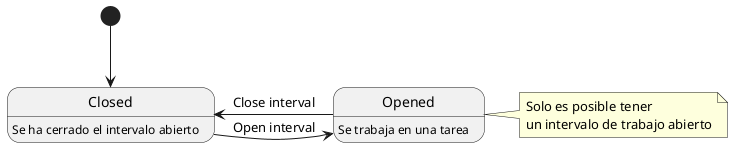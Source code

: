 @startuml
state Opened
Opened : Se trabaja en una tarea
state Closed
Closed: Se ha cerrado el intervalo abierto

[*] --> Closed
Opened -left-> Closed : Close interval
Closed -right-> Opened : Open interval


note right of Opened
  Solo es posible tener
  un intervalo de trabajo abierto
end note

@enduml